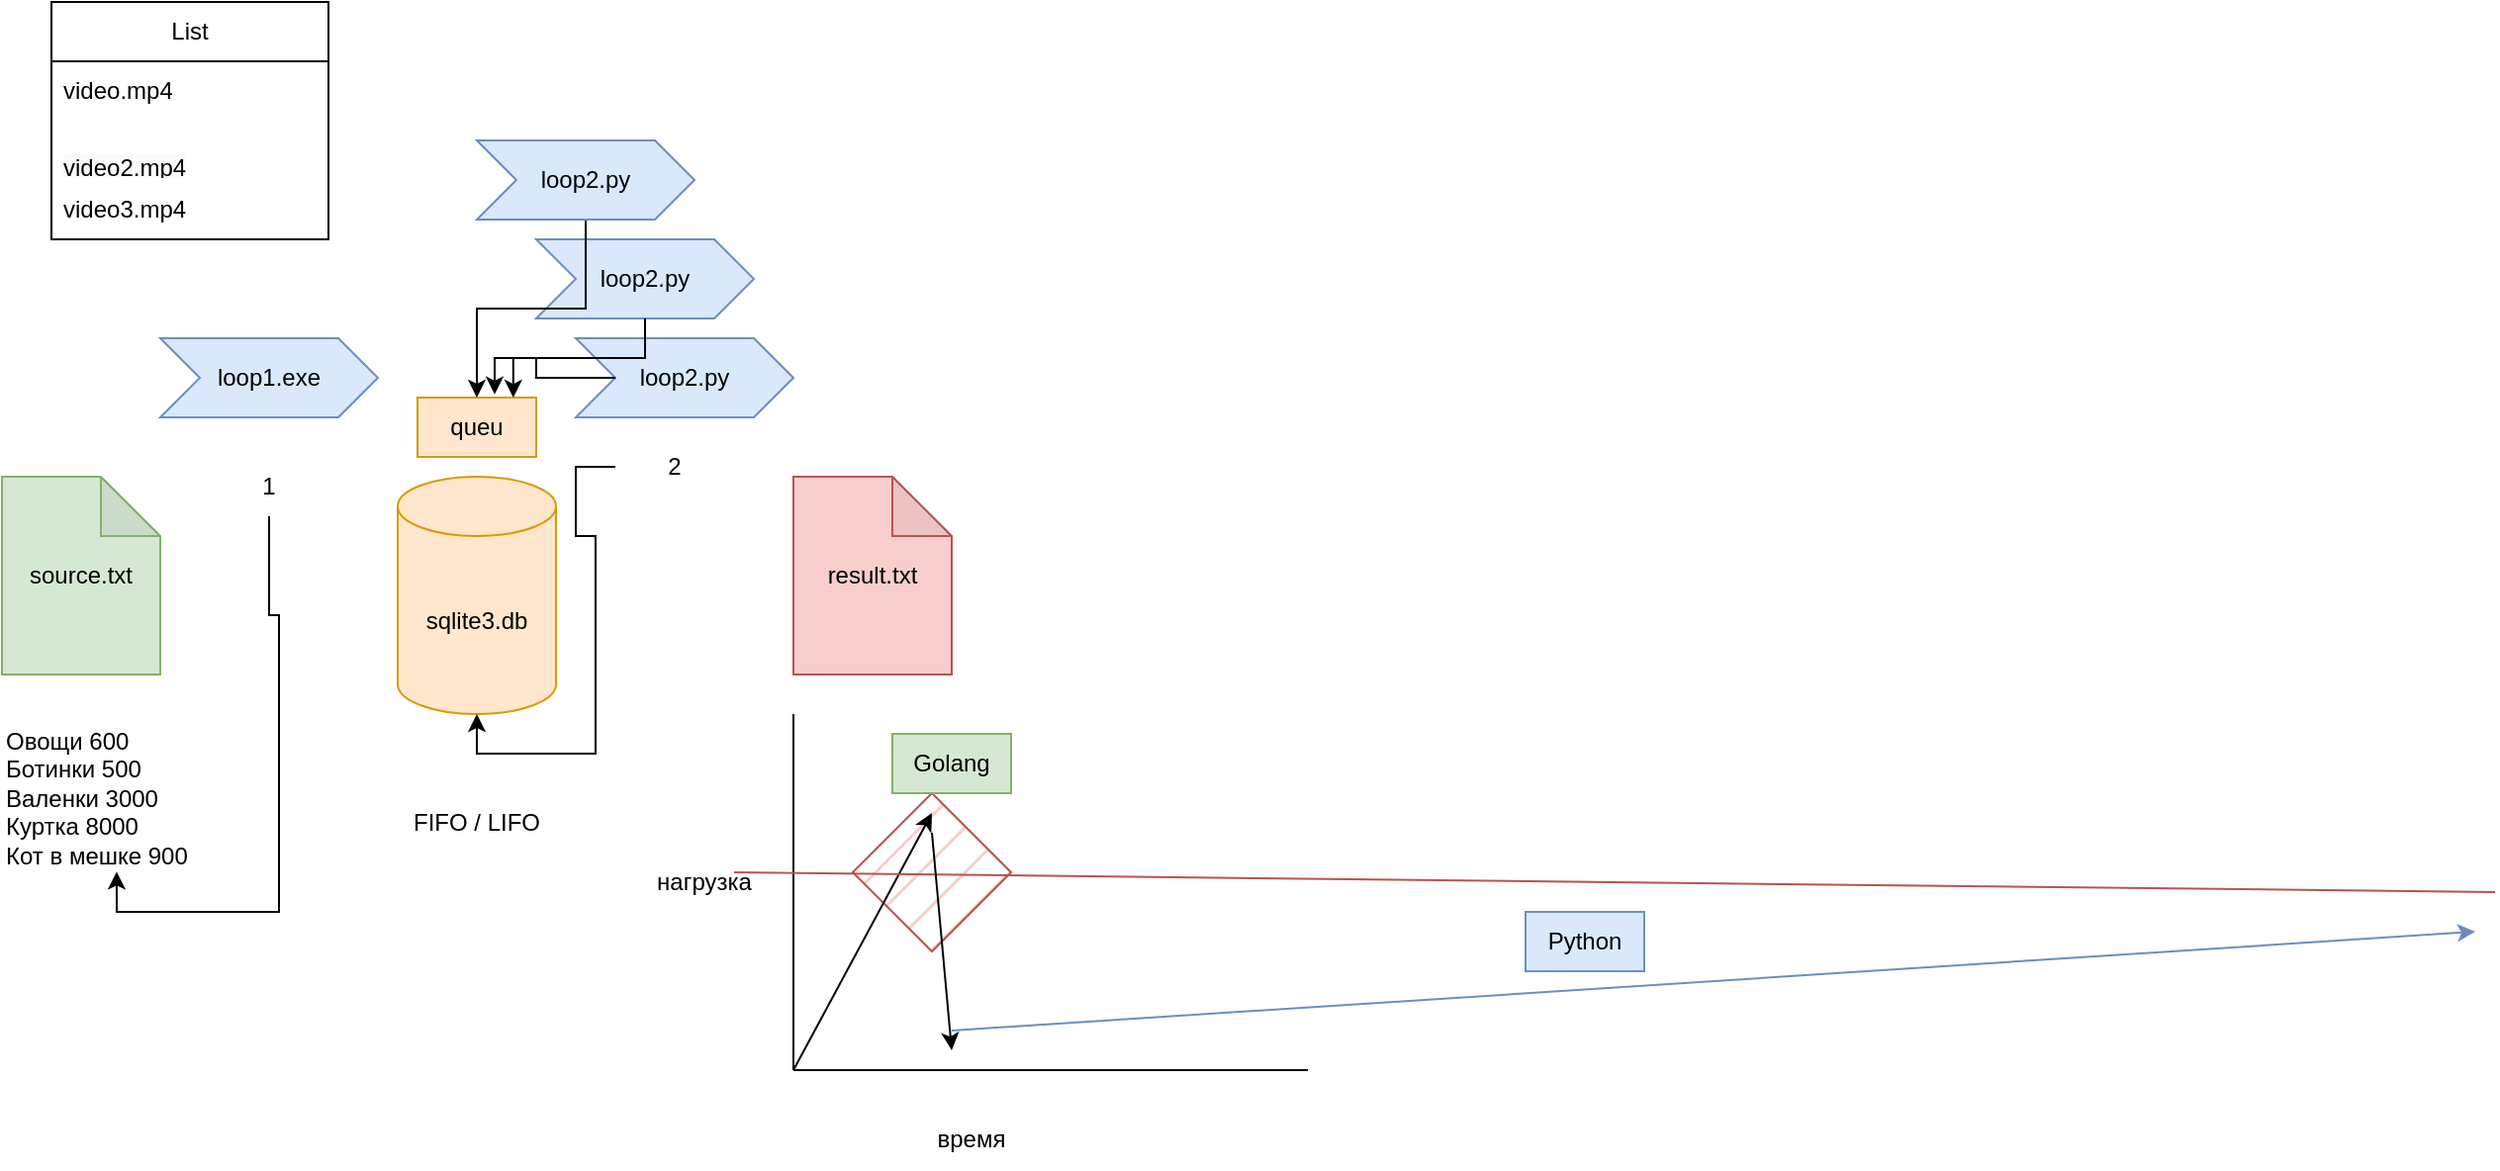 <mxfile version="22.1.7" type="device">
  <diagram name="Page-1" id="ErTbKcqKZ2xhiDjPjbhf">
    <mxGraphModel dx="1185" dy="1741" grid="1" gridSize="10" guides="1" tooltips="1" connect="1" arrows="1" fold="1" page="1" pageScale="1" pageWidth="850" pageHeight="1100" math="0" shadow="0">
      <root>
        <mxCell id="0" />
        <mxCell id="1" parent="0" />
        <mxCell id="YbQEdfXwGk1yBRYDB9PM-33" value="" style="rhombus;whiteSpace=wrap;html=1;fillColor=#f8cecc;strokeColor=#b85450;fillStyle=hatch;" vertex="1" parent="1">
          <mxGeometry x="470" y="240" width="80" height="80" as="geometry" />
        </mxCell>
        <mxCell id="YbQEdfXwGk1yBRYDB9PM-1" value="sqlite3.db" style="shape=cylinder3;whiteSpace=wrap;html=1;boundedLbl=1;backgroundOutline=1;size=15;fillColor=#ffe6cc;strokeColor=#d79b00;" vertex="1" parent="1">
          <mxGeometry x="240" y="80" width="80" height="120" as="geometry" />
        </mxCell>
        <mxCell id="YbQEdfXwGk1yBRYDB9PM-2" value="source.txt" style="shape=note;whiteSpace=wrap;html=1;backgroundOutline=1;darkOpacity=0.05;fillColor=#d5e8d4;strokeColor=#82b366;" vertex="1" parent="1">
          <mxGeometry x="40" y="80" width="80" height="100" as="geometry" />
        </mxCell>
        <mxCell id="YbQEdfXwGk1yBRYDB9PM-3" value="result.txt" style="shape=note;whiteSpace=wrap;html=1;backgroundOutline=1;darkOpacity=0.05;fillColor=#f8cecc;strokeColor=#b85450;" vertex="1" parent="1">
          <mxGeometry x="440" y="80" width="80" height="100" as="geometry" />
        </mxCell>
        <mxCell id="YbQEdfXwGk1yBRYDB9PM-4" value="loop1.exe" style="shape=step;perimeter=stepPerimeter;whiteSpace=wrap;html=1;fixedSize=1;fillColor=#dae8fc;strokeColor=#6c8ebf;" vertex="1" parent="1">
          <mxGeometry x="120" y="10" width="110" height="40" as="geometry" />
        </mxCell>
        <mxCell id="YbQEdfXwGk1yBRYDB9PM-5" value="loop2.py" style="shape=step;perimeter=stepPerimeter;whiteSpace=wrap;html=1;fixedSize=1;fillColor=#dae8fc;strokeColor=#6c8ebf;" vertex="1" parent="1">
          <mxGeometry x="330" y="10" width="110" height="40" as="geometry" />
        </mxCell>
        <mxCell id="YbQEdfXwGk1yBRYDB9PM-6" value="1" style="text;html=1;strokeColor=none;fillColor=none;align=center;verticalAlign=middle;whiteSpace=wrap;rounded=0;" vertex="1" parent="1">
          <mxGeometry x="145" y="70" width="60" height="30" as="geometry" />
        </mxCell>
        <mxCell id="YbQEdfXwGk1yBRYDB9PM-7" value="2" style="text;html=1;strokeColor=none;fillColor=none;align=center;verticalAlign=middle;whiteSpace=wrap;rounded=0;" vertex="1" parent="1">
          <mxGeometry x="350" y="60" width="60" height="30" as="geometry" />
        </mxCell>
        <mxCell id="YbQEdfXwGk1yBRYDB9PM-8" value="Овощи 600&#xa;Ботинки 500&#xa;Валенки 3000&#xa;Куртка 8000&#xa;Кот в мешке 900" style="text;whiteSpace=wrap;" vertex="1" parent="1">
          <mxGeometry x="40" y="200" width="120" height="80" as="geometry" />
        </mxCell>
        <mxCell id="YbQEdfXwGk1yBRYDB9PM-10" style="edgeStyle=orthogonalEdgeStyle;rounded=0;orthogonalLoop=1;jettySize=auto;html=1;entryX=0.483;entryY=0.996;entryDx=0;entryDy=0;entryPerimeter=0;" edge="1" parent="1" source="YbQEdfXwGk1yBRYDB9PM-6" target="YbQEdfXwGk1yBRYDB9PM-8">
          <mxGeometry relative="1" as="geometry" />
        </mxCell>
        <mxCell id="YbQEdfXwGk1yBRYDB9PM-11" style="edgeStyle=orthogonalEdgeStyle;rounded=0;orthogonalLoop=1;jettySize=auto;html=1;entryX=0.5;entryY=1;entryDx=0;entryDy=0;entryPerimeter=0;" edge="1" parent="1" source="YbQEdfXwGk1yBRYDB9PM-7" target="YbQEdfXwGk1yBRYDB9PM-1">
          <mxGeometry relative="1" as="geometry" />
        </mxCell>
        <mxCell id="YbQEdfXwGk1yBRYDB9PM-12" value="queu" style="text;html=1;strokeColor=#d79b00;fillColor=#ffe6cc;align=center;verticalAlign=middle;whiteSpace=wrap;rounded=0;" vertex="1" parent="1">
          <mxGeometry x="250" y="40" width="60" height="30" as="geometry" />
        </mxCell>
        <mxCell id="YbQEdfXwGk1yBRYDB9PM-13" value="FIFO / LIFO" style="text;html=1;strokeColor=none;fillColor=none;align=center;verticalAlign=middle;whiteSpace=wrap;rounded=0;" vertex="1" parent="1">
          <mxGeometry x="225" y="240" width="110" height="30" as="geometry" />
        </mxCell>
        <mxCell id="YbQEdfXwGk1yBRYDB9PM-14" value="loop2.py" style="shape=step;perimeter=stepPerimeter;whiteSpace=wrap;html=1;fixedSize=1;fillColor=#dae8fc;strokeColor=#6c8ebf;" vertex="1" parent="1">
          <mxGeometry x="310" y="-40" width="110" height="40" as="geometry" />
        </mxCell>
        <mxCell id="YbQEdfXwGk1yBRYDB9PM-16" style="edgeStyle=orthogonalEdgeStyle;rounded=0;orthogonalLoop=1;jettySize=auto;html=1;" edge="1" parent="1" source="YbQEdfXwGk1yBRYDB9PM-15" target="YbQEdfXwGk1yBRYDB9PM-12">
          <mxGeometry relative="1" as="geometry" />
        </mxCell>
        <mxCell id="YbQEdfXwGk1yBRYDB9PM-15" value="loop2.py" style="shape=step;perimeter=stepPerimeter;whiteSpace=wrap;html=1;fixedSize=1;fillColor=#dae8fc;strokeColor=#6c8ebf;" vertex="1" parent="1">
          <mxGeometry x="280" y="-90" width="110" height="40" as="geometry" />
        </mxCell>
        <mxCell id="YbQEdfXwGk1yBRYDB9PM-17" style="edgeStyle=orthogonalEdgeStyle;rounded=0;orthogonalLoop=1;jettySize=auto;html=1;entryX=0.65;entryY=-0.054;entryDx=0;entryDy=0;entryPerimeter=0;" edge="1" parent="1" source="YbQEdfXwGk1yBRYDB9PM-14" target="YbQEdfXwGk1yBRYDB9PM-12">
          <mxGeometry relative="1" as="geometry" />
        </mxCell>
        <mxCell id="YbQEdfXwGk1yBRYDB9PM-18" style="edgeStyle=orthogonalEdgeStyle;rounded=0;orthogonalLoop=1;jettySize=auto;html=1;entryX=0.807;entryY=0.001;entryDx=0;entryDy=0;entryPerimeter=0;" edge="1" parent="1" source="YbQEdfXwGk1yBRYDB9PM-5" target="YbQEdfXwGk1yBRYDB9PM-12">
          <mxGeometry relative="1" as="geometry" />
        </mxCell>
        <mxCell id="YbQEdfXwGk1yBRYDB9PM-20" value="List" style="swimlane;fontStyle=0;childLayout=stackLayout;horizontal=1;startSize=30;horizontalStack=0;resizeParent=1;resizeParentMax=0;resizeLast=0;collapsible=1;marginBottom=0;whiteSpace=wrap;html=1;" vertex="1" parent="1">
          <mxGeometry x="65" y="-160" width="140" height="120" as="geometry" />
        </mxCell>
        <mxCell id="YbQEdfXwGk1yBRYDB9PM-21" value="video.mp4" style="text;strokeColor=none;fillColor=none;align=left;verticalAlign=middle;spacingLeft=4;spacingRight=4;overflow=hidden;points=[[0,0.5],[1,0.5]];portConstraint=eastwest;rotatable=0;whiteSpace=wrap;html=1;" vertex="1" parent="YbQEdfXwGk1yBRYDB9PM-20">
          <mxGeometry y="30" width="140" height="30" as="geometry" />
        </mxCell>
        <mxCell id="YbQEdfXwGk1yBRYDB9PM-22" value="&lt;br&gt;&lt;span style=&quot;color: rgb(0, 0, 0); font-family: Helvetica; font-size: 12px; font-style: normal; font-variant-ligatures: normal; font-variant-caps: normal; font-weight: 400; letter-spacing: normal; orphans: 2; text-align: left; text-indent: 0px; text-transform: none; widows: 2; word-spacing: 0px; -webkit-text-stroke-width: 0px; background-color: rgb(251, 251, 251); text-decoration-thickness: initial; text-decoration-style: initial; text-decoration-color: initial; float: none; display: inline !important;&quot;&gt;video2.mp4&lt;/span&gt;&lt;br&gt;" style="text;strokeColor=none;fillColor=none;align=left;verticalAlign=middle;spacingLeft=4;spacingRight=4;overflow=hidden;points=[[0,0.5],[1,0.5]];portConstraint=eastwest;rotatable=0;whiteSpace=wrap;html=1;" vertex="1" parent="YbQEdfXwGk1yBRYDB9PM-20">
          <mxGeometry y="60" width="140" height="30" as="geometry" />
        </mxCell>
        <mxCell id="YbQEdfXwGk1yBRYDB9PM-23" value="video3.mp4" style="text;strokeColor=none;fillColor=none;align=left;verticalAlign=middle;spacingLeft=4;spacingRight=4;overflow=hidden;points=[[0,0.5],[1,0.5]];portConstraint=eastwest;rotatable=0;whiteSpace=wrap;html=1;" vertex="1" parent="YbQEdfXwGk1yBRYDB9PM-20">
          <mxGeometry y="90" width="140" height="30" as="geometry" />
        </mxCell>
        <mxCell id="YbQEdfXwGk1yBRYDB9PM-24" value="" style="endArrow=none;html=1;rounded=0;" edge="1" parent="1">
          <mxGeometry width="50" height="50" relative="1" as="geometry">
            <mxPoint x="440" y="380" as="sourcePoint" />
            <mxPoint x="700" y="380" as="targetPoint" />
          </mxGeometry>
        </mxCell>
        <mxCell id="YbQEdfXwGk1yBRYDB9PM-25" value="" style="endArrow=none;html=1;rounded=0;" edge="1" parent="1">
          <mxGeometry width="50" height="50" relative="1" as="geometry">
            <mxPoint x="440" y="380" as="sourcePoint" />
            <mxPoint x="440" y="200" as="targetPoint" />
          </mxGeometry>
        </mxCell>
        <mxCell id="YbQEdfXwGk1yBRYDB9PM-26" value="время" style="text;html=1;strokeColor=none;fillColor=none;align=center;verticalAlign=middle;whiteSpace=wrap;rounded=0;" vertex="1" parent="1">
          <mxGeometry x="500" y="400" width="60" height="30" as="geometry" />
        </mxCell>
        <mxCell id="YbQEdfXwGk1yBRYDB9PM-27" value="нагрузка" style="text;html=1;strokeColor=none;fillColor=none;align=center;verticalAlign=middle;whiteSpace=wrap;rounded=0;" vertex="1" parent="1">
          <mxGeometry x="365" y="270" width="60" height="30" as="geometry" />
        </mxCell>
        <mxCell id="YbQEdfXwGk1yBRYDB9PM-29" value="" style="endArrow=classic;html=1;rounded=0;" edge="1" parent="1">
          <mxGeometry width="50" height="50" relative="1" as="geometry">
            <mxPoint x="440" y="380" as="sourcePoint" />
            <mxPoint x="510" y="250" as="targetPoint" />
          </mxGeometry>
        </mxCell>
        <mxCell id="YbQEdfXwGk1yBRYDB9PM-30" value="" style="endArrow=none;html=1;rounded=0;fillColor=#f8cecc;strokeColor=#b85450;" edge="1" parent="1">
          <mxGeometry width="50" height="50" relative="1" as="geometry">
            <mxPoint x="410" y="280" as="sourcePoint" />
            <mxPoint x="1300" y="290" as="targetPoint" />
          </mxGeometry>
        </mxCell>
        <mxCell id="YbQEdfXwGk1yBRYDB9PM-31" value="" style="endArrow=classic;html=1;rounded=0;" edge="1" parent="1">
          <mxGeometry width="50" height="50" relative="1" as="geometry">
            <mxPoint x="510" y="260" as="sourcePoint" />
            <mxPoint x="520" y="370" as="targetPoint" />
          </mxGeometry>
        </mxCell>
        <mxCell id="YbQEdfXwGk1yBRYDB9PM-32" value="" style="endArrow=classic;html=1;rounded=0;fillColor=#dae8fc;strokeColor=#6c8ebf;" edge="1" parent="1">
          <mxGeometry width="50" height="50" relative="1" as="geometry">
            <mxPoint x="520" y="360" as="sourcePoint" />
            <mxPoint x="1290" y="310" as="targetPoint" />
          </mxGeometry>
        </mxCell>
        <mxCell id="YbQEdfXwGk1yBRYDB9PM-34" value="Python" style="text;html=1;strokeColor=#6c8ebf;fillColor=#dae8fc;align=center;verticalAlign=middle;whiteSpace=wrap;rounded=0;" vertex="1" parent="1">
          <mxGeometry x="810" y="300" width="60" height="30" as="geometry" />
        </mxCell>
        <mxCell id="YbQEdfXwGk1yBRYDB9PM-35" value="Golang" style="text;html=1;strokeColor=#82b366;fillColor=#d5e8d4;align=center;verticalAlign=middle;whiteSpace=wrap;rounded=0;" vertex="1" parent="1">
          <mxGeometry x="490" y="210" width="60" height="30" as="geometry" />
        </mxCell>
      </root>
    </mxGraphModel>
  </diagram>
</mxfile>

